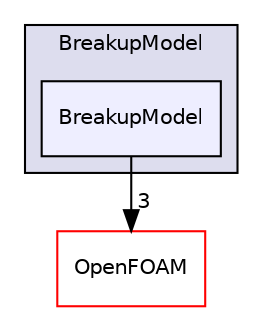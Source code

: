 digraph "src/lagrangian/spray/submodels/BreakupModel/BreakupModel" {
  bgcolor=transparent;
  compound=true
  node [ fontsize="10", fontname="Helvetica"];
  edge [ labelfontsize="10", labelfontname="Helvetica"];
  subgraph clusterdir_7862d93b0f83aa5120e5fba7616a1684 {
    graph [ bgcolor="#ddddee", pencolor="black", label="BreakupModel" fontname="Helvetica", fontsize="10", URL="dir_7862d93b0f83aa5120e5fba7616a1684.html"]
  dir_960cc54e61b1c0cc02c9fe03d6c537da [shape=box, label="BreakupModel", style="filled", fillcolor="#eeeeff", pencolor="black", URL="dir_960cc54e61b1c0cc02c9fe03d6c537da.html"];
  }
  dir_c5473ff19b20e6ec4dfe5c310b3778a8 [shape=box label="OpenFOAM" color="red" URL="dir_c5473ff19b20e6ec4dfe5c310b3778a8.html"];
  dir_960cc54e61b1c0cc02c9fe03d6c537da->dir_c5473ff19b20e6ec4dfe5c310b3778a8 [headlabel="3", labeldistance=1.5 headhref="dir_001694_001892.html"];
}
